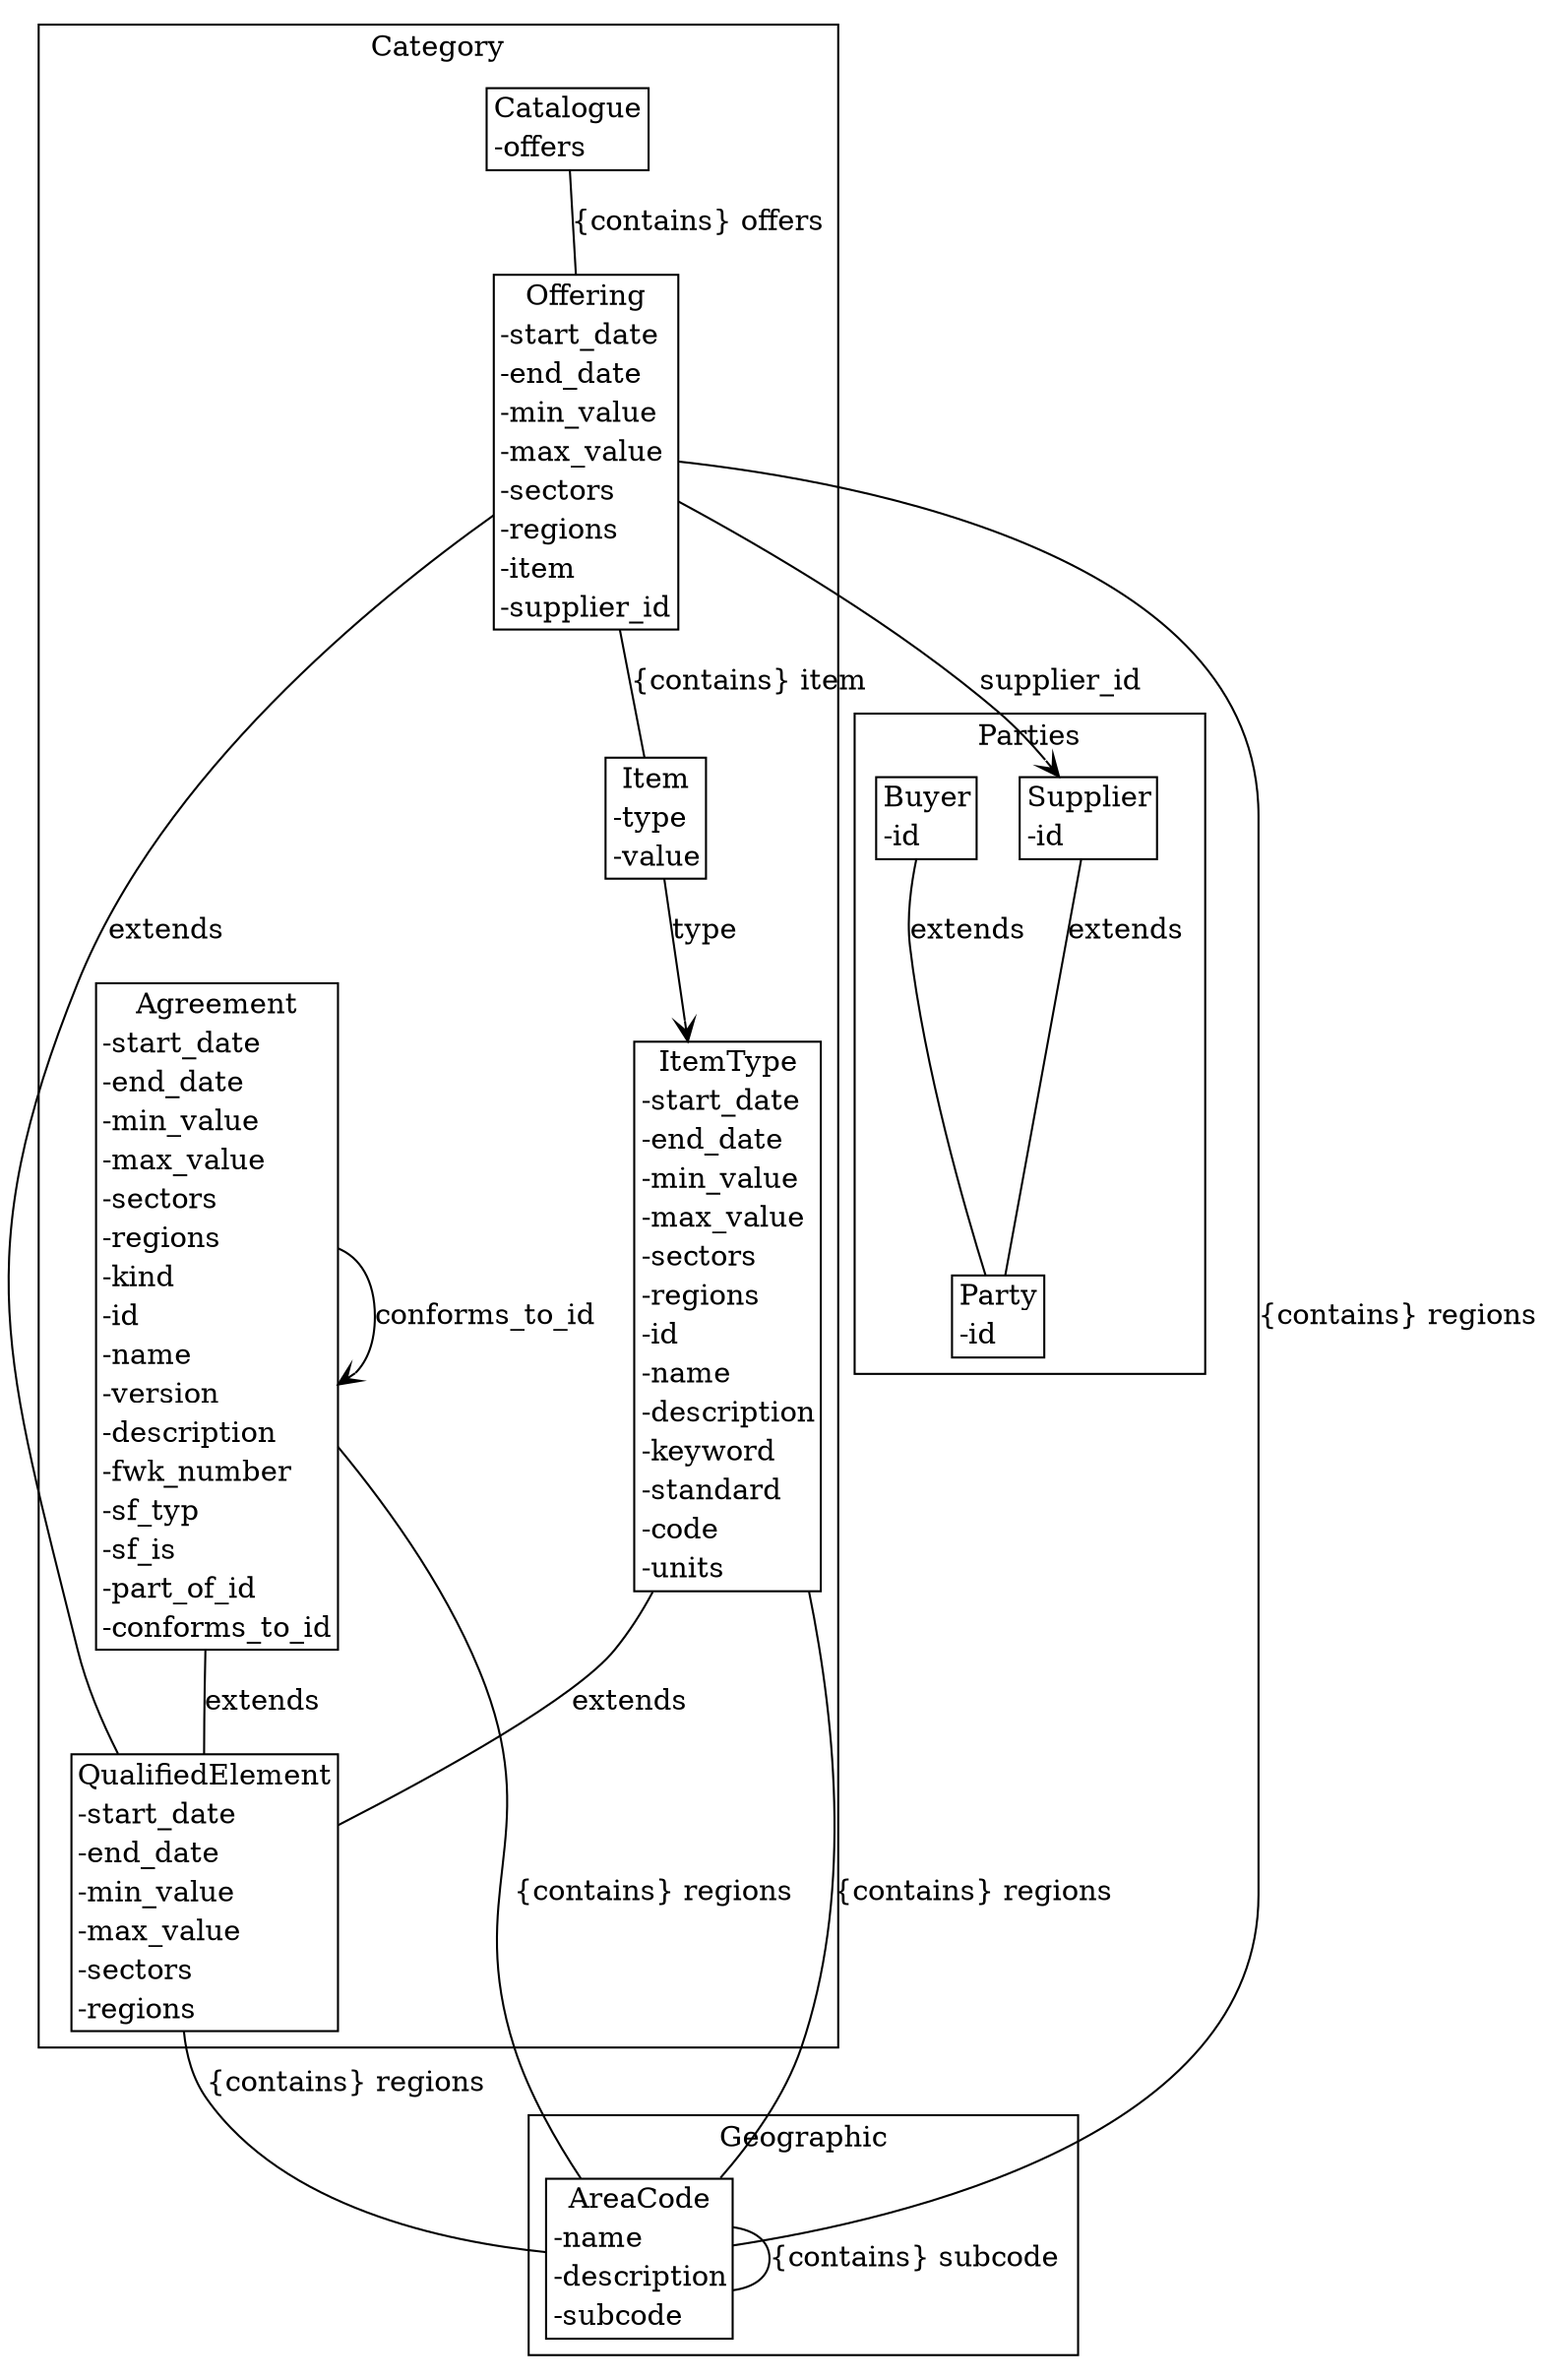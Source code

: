 strict digraph {
subgraph cluster_Category {
node [shape=plaintext margin=0];
label=Category;
"QualifiedElement" [label=<<table BORDER="1" CELLBORDER="0" CELLSPACING="0"><TH><TD>QualifiedElement</TD></TH><TR><TD ALIGN="LEFT">-start_date</TD></TR><TR><TD ALIGN="LEFT">-end_date</TD></TR><TR><TD ALIGN="LEFT">-min_value</TD></TR><TR><TD ALIGN="LEFT">-max_value</TD></TR><TR><TD ALIGN="LEFT">-sectors</TD></TR><TR><TD ALIGN="LEFT">-regions</TD></TR></table>>];
"Agreement" [label=<<table BORDER="1" CELLBORDER="0" CELLSPACING="0"><TH><TD>Agreement</TD></TH><TR><TD ALIGN="LEFT">-start_date</TD></TR><TR><TD ALIGN="LEFT">-end_date</TD></TR><TR><TD ALIGN="LEFT">-min_value</TD></TR><TR><TD ALIGN="LEFT">-max_value</TD></TR><TR><TD ALIGN="LEFT">-sectors</TD></TR><TR><TD ALIGN="LEFT">-regions</TD></TR><TR><TD ALIGN="LEFT">-kind</TD></TR><TR><TD ALIGN="LEFT">-id</TD></TR><TR><TD ALIGN="LEFT">-name</TD></TR><TR><TD ALIGN="LEFT">-version</TD></TR><TR><TD ALIGN="LEFT">-description</TD></TR><TR><TD ALIGN="LEFT">-fwk_number</TD></TR><TR><TD ALIGN="LEFT">-sf_typ</TD></TR><TR><TD ALIGN="LEFT">-sf_is</TD></TR><TR><TD ALIGN="LEFT">-part_of_id</TD></TR><TR><TD ALIGN="LEFT">-conforms_to_id</TD></TR></table>>];
"ItemType" [label=<<table BORDER="1" CELLBORDER="0" CELLSPACING="0"><TH><TD>ItemType</TD></TH><TR><TD ALIGN="LEFT">-start_date</TD></TR><TR><TD ALIGN="LEFT">-end_date</TD></TR><TR><TD ALIGN="LEFT">-min_value</TD></TR><TR><TD ALIGN="LEFT">-max_value</TD></TR><TR><TD ALIGN="LEFT">-sectors</TD></TR><TR><TD ALIGN="LEFT">-regions</TD></TR><TR><TD ALIGN="LEFT">-id</TD></TR><TR><TD ALIGN="LEFT">-name</TD></TR><TR><TD ALIGN="LEFT">-description</TD></TR><TR><TD ALIGN="LEFT">-keyword</TD></TR><TR><TD ALIGN="LEFT">-standard</TD></TR><TR><TD ALIGN="LEFT">-code</TD></TR><TR><TD ALIGN="LEFT">-units</TD></TR></table>>];
"Item" [label=<<table BORDER="1" CELLBORDER="0" CELLSPACING="0"><TH><TD>Item</TD></TH><TR><TD ALIGN="LEFT">-type</TD></TR><TR><TD ALIGN="LEFT">-value</TD></TR></table>>];
"Offering" [label=<<table BORDER="1" CELLBORDER="0" CELLSPACING="0"><TH><TD>Offering</TD></TH><TR><TD ALIGN="LEFT">-start_date</TD></TR><TR><TD ALIGN="LEFT">-end_date</TD></TR><TR><TD ALIGN="LEFT">-min_value</TD></TR><TR><TD ALIGN="LEFT">-max_value</TD></TR><TR><TD ALIGN="LEFT">-sectors</TD></TR><TR><TD ALIGN="LEFT">-regions</TD></TR><TR><TD ALIGN="LEFT">-item</TD></TR><TR><TD ALIGN="LEFT">-supplier_id</TD></TR></table>>];
"Catalogue" [label=<<table BORDER="1" CELLBORDER="0" CELLSPACING="0"><TH><TD>Catalogue</TD></TH><TR><TD ALIGN="LEFT">-offers</TD></TR></table>>];
}
subgraph cluster_Parties {
node [shape=plaintext margin=0];
label=Parties;
"Party" [label=<<table BORDER="1" CELLBORDER="0" CELLSPACING="0"><TH><TD>Party</TD></TH><TR><TD ALIGN="LEFT">-id</TD></TR></table>>];
"Supplier" [label=<<table BORDER="1" CELLBORDER="0" CELLSPACING="0"><TH><TD>Supplier</TD></TH><TR><TD ALIGN="LEFT">-id</TD></TR></table>>];
"Buyer" [label=<<table BORDER="1" CELLBORDER="0" CELLSPACING="0"><TH><TD>Buyer</TD></TH><TR><TD ALIGN="LEFT">-id</TD></TR></table>>];
}
subgraph cluster_Geographic {
node [shape=plaintext margin=0];
label=Geographic;
"AreaCode" [label=<<table BORDER="1" CELLBORDER="0" CELLSPACING="0"><TH><TD>AreaCode</TD></TH><TR><TD ALIGN="LEFT">-name</TD></TR><TR><TD ALIGN="LEFT">-description</TD></TR><TR><TD ALIGN="LEFT">-subcode</TD></TR></table>>];
}
"QualifiedElement" -> "AreaCode" [label="{contains} regions" arrowhead = "none" arrowtail = "diamond" ];
"Agreement" -> "QualifiedElement" [label="extends" arrowhead = "none" arrowtail = "normal" ];
"Agreement" -> "AreaCode" [label="{contains} regions" arrowhead = "none" arrowtail = "diamond" ];
"Agreement" -> "Agreement" [label="part_of_id" arrowhead = "open" arrowtail = "none" ];
"Agreement" -> "Agreement" [label="conforms_to_id" arrowhead = "open" arrowtail = "none" ];
"ItemType" -> "QualifiedElement" [label="extends" arrowhead = "none" arrowtail = "normal" ];
"ItemType" -> "AreaCode" [label="{contains} regions" arrowhead = "none" arrowtail = "diamond" ];
"Item" -> "ItemType" [label="type" arrowhead = "open" arrowtail = "none" ];
"Offering" -> "QualifiedElement" [label="extends" arrowhead = "none" arrowtail = "normal" ];
"Offering" -> "AreaCode" [label="{contains} regions" arrowhead = "none" arrowtail = "diamond" ];
"Offering" -> "Item" [label="{contains} item" arrowhead = "none" arrowtail = "diamond" ];
"Offering" -> "Supplier" [label="supplier_id" arrowhead = "open" arrowtail = "none" ];
"Catalogue" -> "Offering" [label="{contains} offers" arrowhead = "none" arrowtail = "diamond" ];
"Supplier" -> "Party" [label="extends" arrowhead = "none" arrowtail = "normal" ];
"Buyer" -> "Party" [label="extends" arrowhead = "none" arrowtail = "normal" ];
"AreaCode" -> "AreaCode" [label="{contains} subcode" arrowhead = "none" arrowtail = "diamond" ];
}
